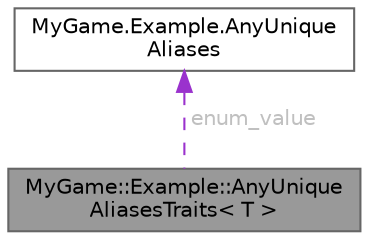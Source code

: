 digraph "MyGame::Example::AnyUniqueAliasesTraits&lt; T &gt;"
{
 // LATEX_PDF_SIZE
  bgcolor="transparent";
  edge [fontname=Helvetica,fontsize=10,labelfontname=Helvetica,labelfontsize=10];
  node [fontname=Helvetica,fontsize=10,shape=box,height=0.2,width=0.4];
  Node1 [id="Node000001",label="MyGame::Example::AnyUnique\lAliasesTraits\< T \>",height=0.2,width=0.4,color="gray40", fillcolor="grey60", style="filled", fontcolor="black",tooltip=" "];
  Node2 -> Node1 [id="edge1_Node000001_Node000002",dir="back",color="darkorchid3",style="dashed",tooltip=" ",label=" enum_value",fontcolor="grey" ];
  Node2 [id="Node000002",label="MyGame.Example.AnyUnique\lAliases",height=0.2,width=0.4,color="gray40", fillcolor="white", style="filled",URL="$classMyGame_1_1Example_1_1AnyUniqueAliases.html",tooltip=" "];
}
